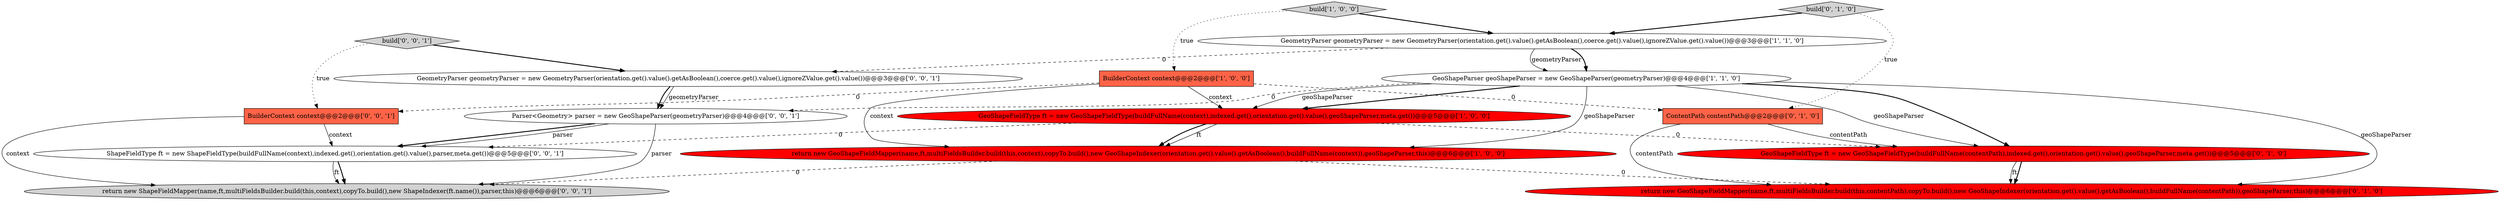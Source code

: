 digraph {
10 [style = filled, label = "Parser<Geometry> parser = new GeoShapeParser(geometryParser)@@@4@@@['0', '0', '1']", fillcolor = white, shape = ellipse image = "AAA0AAABBB3BBB"];
15 [style = filled, label = "build['0', '0', '1']", fillcolor = lightgray, shape = diamond image = "AAA0AAABBB3BBB"];
1 [style = filled, label = "return new GeoShapeFieldMapper(name,ft,multiFieldsBuilder.build(this,context),copyTo.build(),new GeoShapeIndexer(orientation.get().value().getAsBoolean(),buildFullName(context)),geoShapeParser,this)@@@6@@@['1', '0', '0']", fillcolor = red, shape = ellipse image = "AAA1AAABBB1BBB"];
0 [style = filled, label = "GeoShapeFieldType ft = new GeoShapeFieldType(buildFullName(context),indexed.get(),orientation.get().value(),geoShapeParser,meta.get())@@@5@@@['1', '0', '0']", fillcolor = red, shape = ellipse image = "AAA1AAABBB1BBB"];
9 [style = filled, label = "build['0', '1', '0']", fillcolor = lightgray, shape = diamond image = "AAA0AAABBB2BBB"];
3 [style = filled, label = "BuilderContext context@@@2@@@['1', '0', '0']", fillcolor = tomato, shape = box image = "AAA1AAABBB1BBB"];
2 [style = filled, label = "build['1', '0', '0']", fillcolor = lightgray, shape = diamond image = "AAA0AAABBB1BBB"];
12 [style = filled, label = "GeometryParser geometryParser = new GeometryParser(orientation.get().value().getAsBoolean(),coerce.get().value(),ignoreZValue.get().value())@@@3@@@['0', '0', '1']", fillcolor = white, shape = ellipse image = "AAA0AAABBB3BBB"];
6 [style = filled, label = "GeoShapeFieldType ft = new GeoShapeFieldType(buildFullName(contentPath),indexed.get(),orientation.get().value(),geoShapeParser,meta.get())@@@5@@@['0', '1', '0']", fillcolor = red, shape = ellipse image = "AAA1AAABBB2BBB"];
7 [style = filled, label = "return new GeoShapeFieldMapper(name,ft,multiFieldsBuilder.build(this,contentPath),copyTo.build(),new GeoShapeIndexer(orientation.get().value().getAsBoolean(),buildFullName(contentPath)),geoShapeParser,this)@@@6@@@['0', '1', '0']", fillcolor = red, shape = ellipse image = "AAA1AAABBB2BBB"];
8 [style = filled, label = "ContentPath contentPath@@@2@@@['0', '1', '0']", fillcolor = tomato, shape = box image = "AAA1AAABBB2BBB"];
4 [style = filled, label = "GeometryParser geometryParser = new GeometryParser(orientation.get().value().getAsBoolean(),coerce.get().value(),ignoreZValue.get().value())@@@3@@@['1', '1', '0']", fillcolor = white, shape = ellipse image = "AAA0AAABBB1BBB"];
11 [style = filled, label = "return new ShapeFieldMapper(name,ft,multiFieldsBuilder.build(this,context),copyTo.build(),new ShapeIndexer(ft.name()),parser,this)@@@6@@@['0', '0', '1']", fillcolor = lightgray, shape = ellipse image = "AAA0AAABBB3BBB"];
14 [style = filled, label = "BuilderContext context@@@2@@@['0', '0', '1']", fillcolor = tomato, shape = box image = "AAA0AAABBB3BBB"];
13 [style = filled, label = "ShapeFieldType ft = new ShapeFieldType(buildFullName(context),indexed.get(),orientation.get().value(),parser,meta.get())@@@5@@@['0', '0', '1']", fillcolor = white, shape = ellipse image = "AAA0AAABBB3BBB"];
5 [style = filled, label = "GeoShapeParser geoShapeParser = new GeoShapeParser(geometryParser)@@@4@@@['1', '1', '0']", fillcolor = white, shape = ellipse image = "AAA0AAABBB1BBB"];
2->3 [style = dotted, label="true"];
3->0 [style = solid, label="context"];
3->1 [style = solid, label="context"];
6->7 [style = solid, label="ft"];
9->4 [style = bold, label=""];
0->6 [style = dashed, label="0"];
5->1 [style = solid, label="geoShapeParser"];
14->11 [style = solid, label="context"];
15->14 [style = dotted, label="true"];
2->4 [style = bold, label=""];
13->11 [style = bold, label=""];
12->10 [style = solid, label="geometryParser"];
8->6 [style = solid, label="contentPath"];
4->12 [style = dashed, label="0"];
8->7 [style = solid, label="contentPath"];
5->7 [style = solid, label="geoShapeParser"];
5->0 [style = solid, label="geoShapeParser"];
4->5 [style = solid, label="geometryParser"];
9->8 [style = dotted, label="true"];
12->10 [style = bold, label=""];
0->1 [style = solid, label="ft"];
5->6 [style = bold, label=""];
10->11 [style = solid, label="parser"];
5->0 [style = bold, label=""];
10->13 [style = bold, label=""];
5->10 [style = dashed, label="0"];
1->11 [style = dashed, label="0"];
0->1 [style = bold, label=""];
0->13 [style = dashed, label="0"];
3->8 [style = dashed, label="0"];
15->12 [style = bold, label=""];
10->13 [style = solid, label="parser"];
14->13 [style = solid, label="context"];
6->7 [style = bold, label=""];
1->7 [style = dashed, label="0"];
5->6 [style = solid, label="geoShapeParser"];
3->14 [style = dashed, label="0"];
13->11 [style = solid, label="ft"];
4->5 [style = bold, label=""];
}
